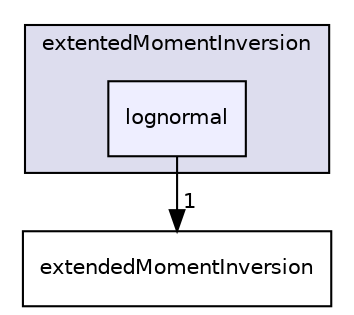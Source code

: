 digraph "/home/alberto/OpenFOAM-dev/albertop-dev/applications/development/OpenQBMM-dev/OpenQBMM-dev/src/quadratureMethods/extentedMomentInversion/lognormal" {
  bgcolor=transparent;
  compound=true
  node [ fontsize="10", fontname="Helvetica"];
  edge [ labelfontsize="10", labelfontname="Helvetica"];
  subgraph clusterdir_84a87e5ee03d6eeda404f667b1da0232 {
    graph [ bgcolor="#ddddee", pencolor="black", label="extentedMomentInversion" fontname="Helvetica", fontsize="10", URL="dir_84a87e5ee03d6eeda404f667b1da0232.html"]
  dir_01c140839b8f04354a64f2a54cb9c4bf [shape=box, label="lognormal", style="filled", fillcolor="#eeeeff", pencolor="black", URL="dir_01c140839b8f04354a64f2a54cb9c4bf.html"];
  }
  dir_58285a2582aa174f1d8cf6101e2f9b9d [shape=box label="extendedMomentInversion" URL="dir_58285a2582aa174f1d8cf6101e2f9b9d.html"];
  dir_01c140839b8f04354a64f2a54cb9c4bf->dir_58285a2582aa174f1d8cf6101e2f9b9d [headlabel="1", labeldistance=1.5 headhref="dir_000006_000004.html"];
}
